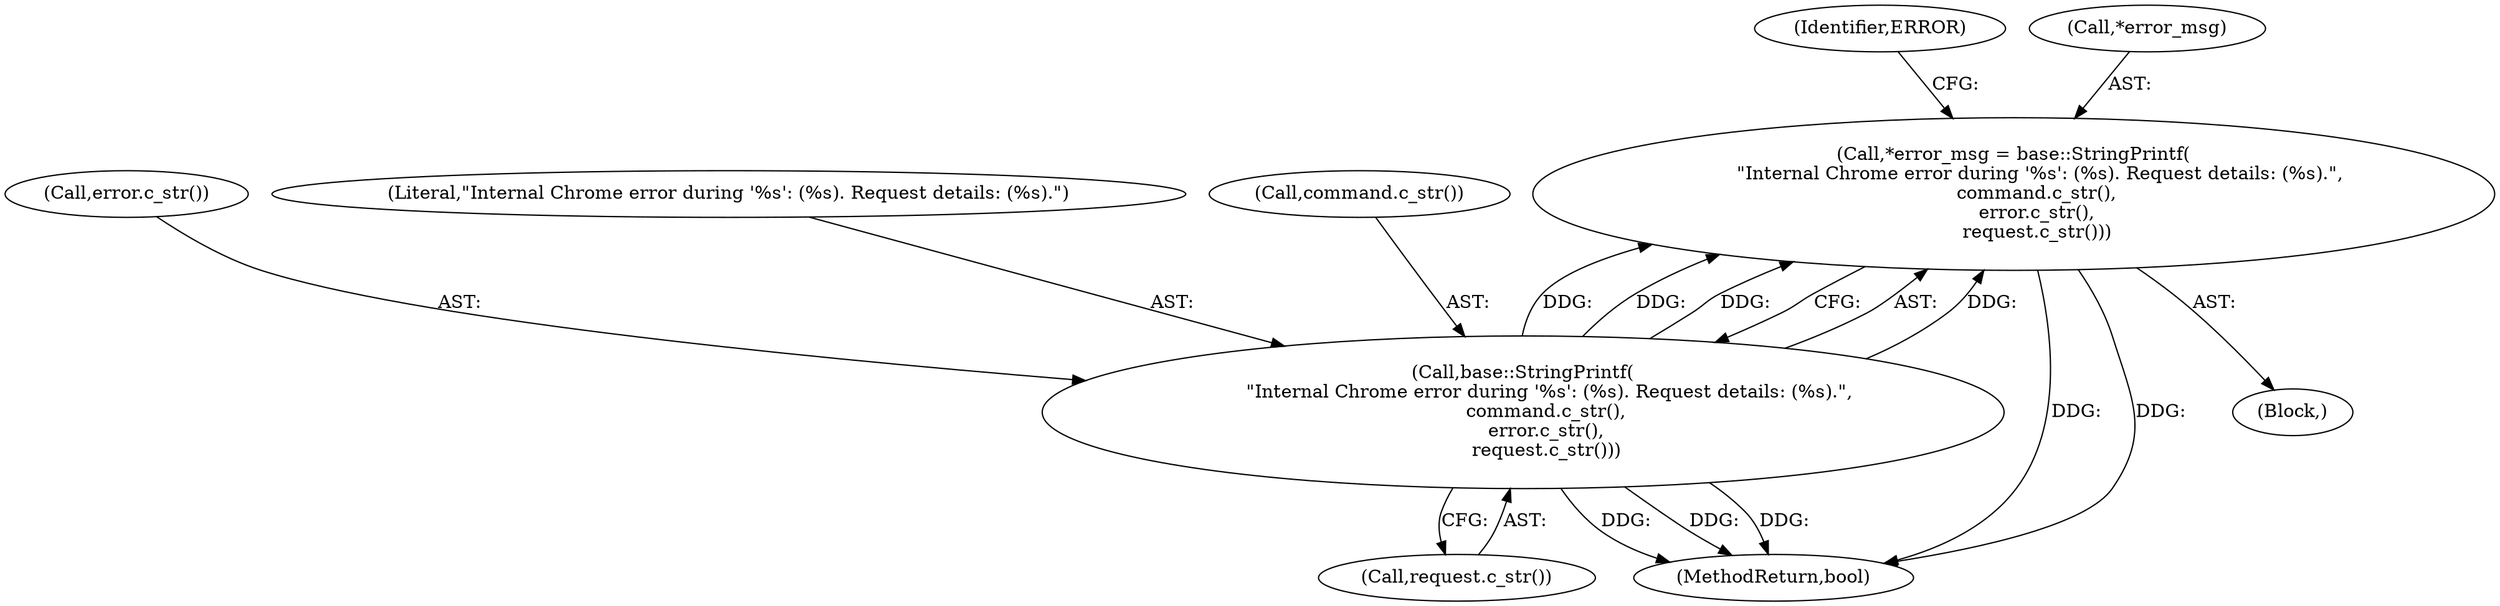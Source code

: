 digraph "0_Chrome_4ab22cfc619ee8ff17a8c50e289ec3b30731ceba@pointer" {
"1000216" [label="(Call,*error_msg = base::StringPrintf(\n         \"Internal Chrome error during '%s': (%s). Request details: (%s).\",\n        command.c_str(),\n        error.c_str(),\n        request.c_str()))"];
"1000219" [label="(Call,base::StringPrintf(\n         \"Internal Chrome error during '%s': (%s). Request details: (%s).\",\n        command.c_str(),\n        error.c_str(),\n        request.c_str()))"];
"1000216" [label="(Call,*error_msg = base::StringPrintf(\n         \"Internal Chrome error during '%s': (%s). Request details: (%s).\",\n        command.c_str(),\n        error.c_str(),\n        request.c_str()))"];
"1000242" [label="(MethodReturn,bool)"];
"1000226" [label="(Identifier,ERROR)"];
"1000222" [label="(Call,error.c_str())"];
"1000219" [label="(Call,base::StringPrintf(\n         \"Internal Chrome error during '%s': (%s). Request details: (%s).\",\n        command.c_str(),\n        error.c_str(),\n        request.c_str()))"];
"1000223" [label="(Call,request.c_str())"];
"1000217" [label="(Call,*error_msg)"];
"1000205" [label="(Block,)"];
"1000220" [label="(Literal,\"Internal Chrome error during '%s': (%s). Request details: (%s).\")"];
"1000221" [label="(Call,command.c_str())"];
"1000216" -> "1000205"  [label="AST: "];
"1000216" -> "1000219"  [label="CFG: "];
"1000217" -> "1000216"  [label="AST: "];
"1000219" -> "1000216"  [label="AST: "];
"1000226" -> "1000216"  [label="CFG: "];
"1000216" -> "1000242"  [label="DDG: "];
"1000216" -> "1000242"  [label="DDG: "];
"1000219" -> "1000216"  [label="DDG: "];
"1000219" -> "1000216"  [label="DDG: "];
"1000219" -> "1000216"  [label="DDG: "];
"1000219" -> "1000216"  [label="DDG: "];
"1000219" -> "1000223"  [label="CFG: "];
"1000220" -> "1000219"  [label="AST: "];
"1000221" -> "1000219"  [label="AST: "];
"1000222" -> "1000219"  [label="AST: "];
"1000223" -> "1000219"  [label="AST: "];
"1000219" -> "1000242"  [label="DDG: "];
"1000219" -> "1000242"  [label="DDG: "];
"1000219" -> "1000242"  [label="DDG: "];
}
